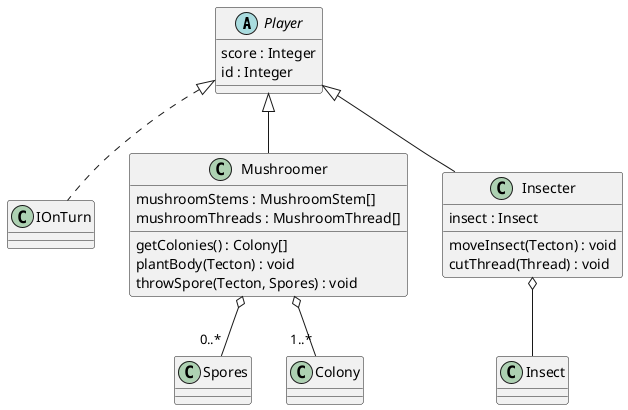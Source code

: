 @startuml player
Player <|.. IOnTurn
abstract class Player{
    score : Integer
    id : Integer
}

Player <|-- Mushroomer
Mushroomer o-- "0..*" Spores
Mushroomer o-- "1..*" Colony
class Mushroomer{
    mushroomStems : MushroomStem[]
    mushroomThreads : MushroomThread[]
    getColonies() : Colony[]
    plantBody(Tecton) : void
    throwSpore(Tecton, Spores) : void
}

Player <|-- Insecter
Insecter o-- Insect
class Insecter{
    insect : Insect
    moveInsect(Tecton) : void
    cutThread(Thread) : void
}
@enduml
